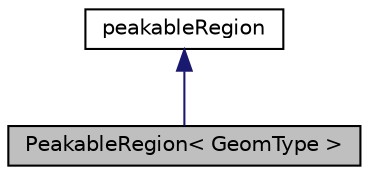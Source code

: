 digraph "PeakableRegion&lt; GeomType &gt;"
{
 // LATEX_PDF_SIZE
  edge [fontname="Helvetica",fontsize="10",labelfontname="Helvetica",labelfontsize="10"];
  node [fontname="Helvetica",fontsize="10",shape=record];
  Node1 [label="PeakableRegion\< GeomType \>",height=0.2,width=0.4,color="black", fillcolor="grey75", style="filled", fontcolor="black",tooltip=" "];
  Node2 -> Node1 [dir="back",color="midnightblue",fontsize="10",style="solid",fontname="Helvetica"];
  Node2 [label="peakableRegion",height=0.2,width=0.4,color="black", fillcolor="white", style="filled",URL="$classpFlow_1_1peakableRegion.html",tooltip=" "];
}
